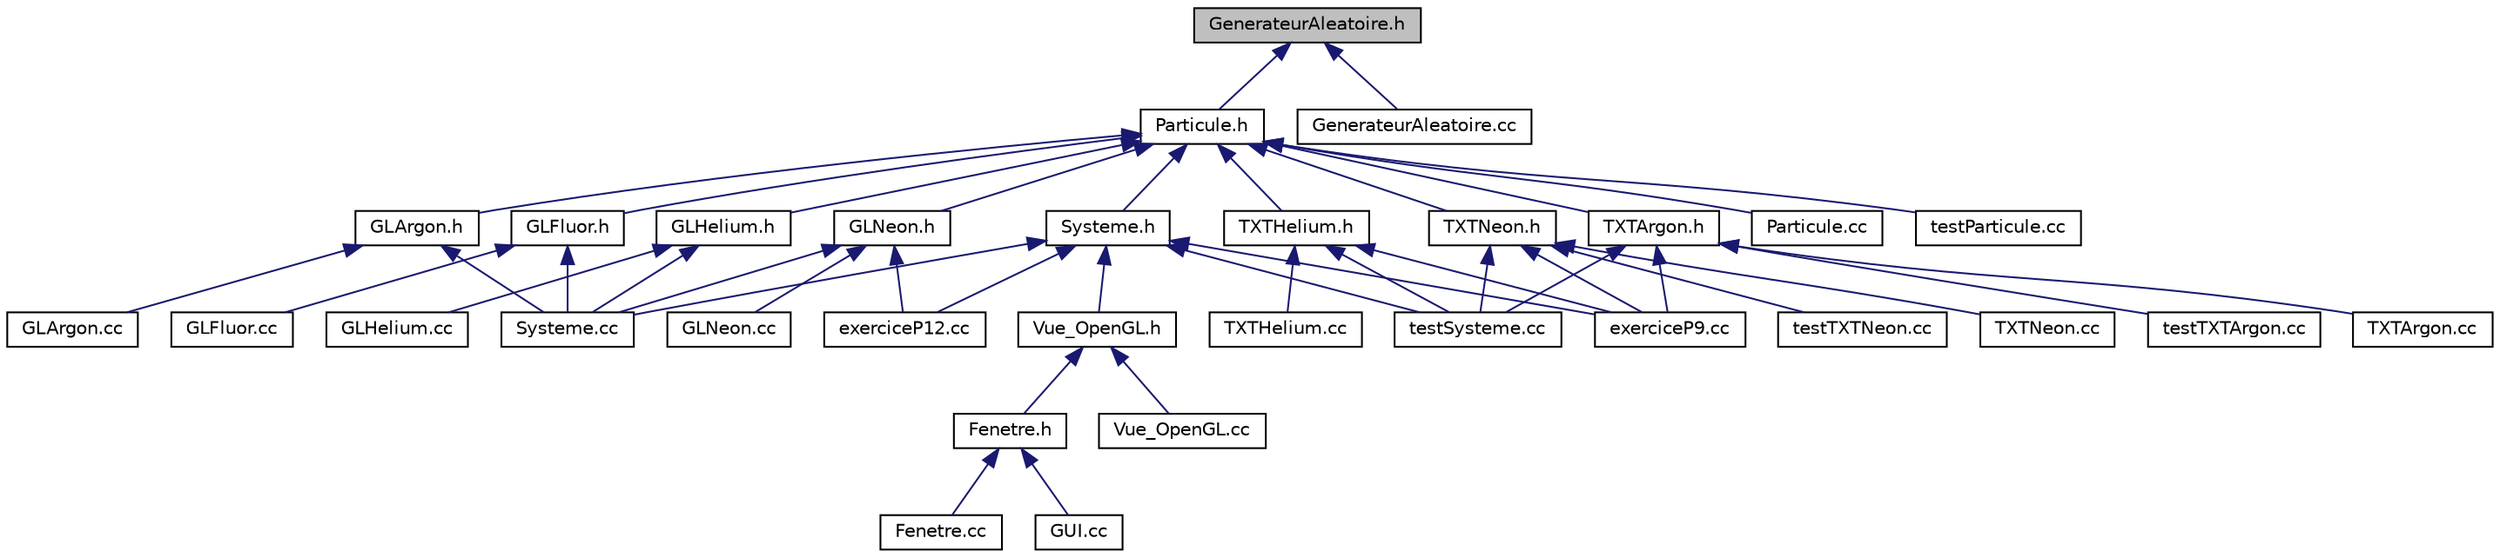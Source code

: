 digraph "GenerateurAleatoire.h"
{
  edge [fontname="Helvetica",fontsize="10",labelfontname="Helvetica",labelfontsize="10"];
  node [fontname="Helvetica",fontsize="10",shape=record];
  Node1 [label="GenerateurAleatoire.h",height=0.2,width=0.4,color="black", fillcolor="grey75", style="filled" fontcolor="black"];
  Node1 -> Node2 [dir="back",color="midnightblue",fontsize="10",style="solid"];
  Node2 [label="Particule.h",height=0.2,width=0.4,color="black", fillcolor="white", style="filled",URL="$_particule_8h.html",tooltip="est le prototype de la particule qui est une classe mère des différentes particules ..."];
  Node2 -> Node3 [dir="back",color="midnightblue",fontsize="10",style="solid"];
  Node3 [label="Systeme.h",height=0.2,width=0.4,color="black", fillcolor="white", style="filled",URL="$_systeme_8h.html",tooltip="est le prototype de la classe contenant l&#39;enceinte et les particules "];
  Node3 -> Node4 [dir="back",color="midnightblue",fontsize="10",style="solid"];
  Node4 [label="exerciceP12.cc",height=0.2,width=0.4,color="black", fillcolor="white", style="filled",URL="$exercice_p12_8cc_source.html"];
  Node3 -> Node5 [dir="back",color="midnightblue",fontsize="10",style="solid"];
  Node5 [label="exerciceP9.cc",height=0.2,width=0.4,color="black", fillcolor="white", style="filled",URL="$exercice_p9_8cc_source.html"];
  Node3 -> Node6 [dir="back",color="midnightblue",fontsize="10",style="solid"];
  Node6 [label="Vue_OpenGL.h",height=0.2,width=0.4,color="black", fillcolor="white", style="filled",URL="$_vue___open_g_l_8h_source.html"];
  Node6 -> Node7 [dir="back",color="midnightblue",fontsize="10",style="solid"];
  Node7 [label="Fenetre.h",height=0.2,width=0.4,color="black", fillcolor="white", style="filled",URL="$_fenetre_8h.html",tooltip="est le prototype de la classe fenetre qui permettra de créer une fentre contenant notre application ..."];
  Node7 -> Node8 [dir="back",color="midnightblue",fontsize="10",style="solid"];
  Node8 [label="Fenetre.cc",height=0.2,width=0.4,color="black", fillcolor="white", style="filled",URL="$_fenetre_8cc.html",tooltip="est la définition de la classe fenêtre en OpenGL "];
  Node7 -> Node9 [dir="back",color="midnightblue",fontsize="10",style="solid"];
  Node9 [label="GUI.cc",height=0.2,width=0.4,color="black", fillcolor="white", style="filled",URL="$_g_u_i_8cc.html",tooltip="est la définition de l&#39;application princpal qui lance tout le programme "];
  Node6 -> Node10 [dir="back",color="midnightblue",fontsize="10",style="solid"];
  Node10 [label="Vue_OpenGL.cc",height=0.2,width=0.4,color="black", fillcolor="white", style="filled",URL="$_vue___open_g_l_8cc_source.html"];
  Node3 -> Node11 [dir="back",color="midnightblue",fontsize="10",style="solid"];
  Node11 [label="Systeme.cc",height=0.2,width=0.4,color="black", fillcolor="white", style="filled",URL="$_systeme_8cc.html",tooltip="est la définition de la classe contenant l&#39;enceinte et les particules "];
  Node3 -> Node12 [dir="back",color="midnightblue",fontsize="10",style="solid"];
  Node12 [label="testSysteme.cc",height=0.2,width=0.4,color="black", fillcolor="white", style="filled",URL="$test_systeme_8cc_source.html"];
  Node2 -> Node13 [dir="back",color="midnightblue",fontsize="10",style="solid"];
  Node13 [label="GLNeon.h",height=0.2,width=0.4,color="black", fillcolor="white", style="filled",URL="$_g_l_neon_8h.html",tooltip="est le prototype de la classe de la particule néon en OpenGL "];
  Node13 -> Node4 [dir="back",color="midnightblue",fontsize="10",style="solid"];
  Node13 -> Node14 [dir="back",color="midnightblue",fontsize="10",style="solid"];
  Node14 [label="GLNeon.cc",height=0.2,width=0.4,color="black", fillcolor="white", style="filled",URL="$_g_l_neon_8cc.html",tooltip="est la définition de la classe de la particule Néon en OpenGL "];
  Node13 -> Node11 [dir="back",color="midnightblue",fontsize="10",style="solid"];
  Node2 -> Node15 [dir="back",color="midnightblue",fontsize="10",style="solid"];
  Node15 [label="TXTHelium.h",height=0.2,width=0.4,color="black", fillcolor="white", style="filled",URL="$_t_x_t_helium_8h.html",tooltip="est le prototype de la classe de la particule Helium en version texte "];
  Node15 -> Node5 [dir="back",color="midnightblue",fontsize="10",style="solid"];
  Node15 -> Node12 [dir="back",color="midnightblue",fontsize="10",style="solid"];
  Node15 -> Node16 [dir="back",color="midnightblue",fontsize="10",style="solid"];
  Node16 [label="TXTHelium.cc",height=0.2,width=0.4,color="black", fillcolor="white", style="filled",URL="$_t_x_t_helium_8cc.html",tooltip="est la définition de la classe de la particule hélium en version texte "];
  Node2 -> Node17 [dir="back",color="midnightblue",fontsize="10",style="solid"];
  Node17 [label="TXTNeon.h",height=0.2,width=0.4,color="black", fillcolor="white", style="filled",URL="$_t_x_t_neon_8h_source.html"];
  Node17 -> Node5 [dir="back",color="midnightblue",fontsize="10",style="solid"];
  Node17 -> Node12 [dir="back",color="midnightblue",fontsize="10",style="solid"];
  Node17 -> Node18 [dir="back",color="midnightblue",fontsize="10",style="solid"];
  Node18 [label="testTXTNeon.cc",height=0.2,width=0.4,color="black", fillcolor="white", style="filled",URL="$test_t_x_t_neon_8cc_source.html"];
  Node17 -> Node19 [dir="back",color="midnightblue",fontsize="10",style="solid"];
  Node19 [label="TXTNeon.cc",height=0.2,width=0.4,color="black", fillcolor="white", style="filled",URL="$_t_x_t_neon_8cc.html",tooltip="est la définition de la classe de la particule néon en version texte "];
  Node2 -> Node20 [dir="back",color="midnightblue",fontsize="10",style="solid"];
  Node20 [label="TXTArgon.h",height=0.2,width=0.4,color="black", fillcolor="white", style="filled",URL="$_t_x_t_argon_8h.html",tooltip="est le protype de la classe de la particule Néon en version texte "];
  Node20 -> Node5 [dir="back",color="midnightblue",fontsize="10",style="solid"];
  Node20 -> Node12 [dir="back",color="midnightblue",fontsize="10",style="solid"];
  Node20 -> Node21 [dir="back",color="midnightblue",fontsize="10",style="solid"];
  Node21 [label="testTXTArgon.cc",height=0.2,width=0.4,color="black", fillcolor="white", style="filled",URL="$test_t_x_t_argon_8cc_source.html"];
  Node20 -> Node22 [dir="back",color="midnightblue",fontsize="10",style="solid"];
  Node22 [label="TXTArgon.cc",height=0.2,width=0.4,color="black", fillcolor="white", style="filled",URL="$_t_x_t_argon_8cc.html",tooltip="est la définition de la classe de la particule Néon en version texte "];
  Node2 -> Node23 [dir="back",color="midnightblue",fontsize="10",style="solid"];
  Node23 [label="GLArgon.h",height=0.2,width=0.4,color="black", fillcolor="white", style="filled",URL="$_g_l_argon_8h.html",tooltip="est le prototype de la classe de la particule argon en OpenGL "];
  Node23 -> Node24 [dir="back",color="midnightblue",fontsize="10",style="solid"];
  Node24 [label="GLArgon.cc",height=0.2,width=0.4,color="black", fillcolor="white", style="filled",URL="$_g_l_argon_8cc.html",tooltip="est la définition de la classe de la particule argon en OpenGL "];
  Node23 -> Node11 [dir="back",color="midnightblue",fontsize="10",style="solid"];
  Node2 -> Node25 [dir="back",color="midnightblue",fontsize="10",style="solid"];
  Node25 [label="GLFluor.h",height=0.2,width=0.4,color="black", fillcolor="white", style="filled",URL="$_g_l_fluor_8h.html",tooltip="est le prototype de la classe de la particule fluor en OpenGL qui a en plus une mémorisation et affic..."];
  Node25 -> Node26 [dir="back",color="midnightblue",fontsize="10",style="solid"];
  Node26 [label="GLFluor.cc",height=0.2,width=0.4,color="black", fillcolor="white", style="filled",URL="$_g_l_fluor_8cc.html",tooltip="est la définition de la classe de la particule fluor en OpenGL qui a en plus une mémorisation et affi..."];
  Node25 -> Node11 [dir="back",color="midnightblue",fontsize="10",style="solid"];
  Node2 -> Node27 [dir="back",color="midnightblue",fontsize="10",style="solid"];
  Node27 [label="GLHelium.h",height=0.2,width=0.4,color="black", fillcolor="white", style="filled",URL="$_g_l_helium_8h.html",tooltip="est le prototype de la classe de la particule Helium en OpenGL "];
  Node27 -> Node28 [dir="back",color="midnightblue",fontsize="10",style="solid"];
  Node28 [label="GLHelium.cc",height=0.2,width=0.4,color="black", fillcolor="white", style="filled",URL="$_g_l_helium_8cc.html",tooltip="est la définition de la classe de la particule Helium en OpenGL "];
  Node27 -> Node11 [dir="back",color="midnightblue",fontsize="10",style="solid"];
  Node2 -> Node29 [dir="back",color="midnightblue",fontsize="10",style="solid"];
  Node29 [label="Particule.cc",height=0.2,width=0.4,color="black", fillcolor="white", style="filled",URL="$_particule_8cc.html",tooltip="est la définition de la particule qui est une classe mère des différentes particules ..."];
  Node2 -> Node30 [dir="back",color="midnightblue",fontsize="10",style="solid"];
  Node30 [label="testParticule.cc",height=0.2,width=0.4,color="black", fillcolor="white", style="filled",URL="$test_particule_8cc_source.html"];
  Node1 -> Node31 [dir="back",color="midnightblue",fontsize="10",style="solid"];
  Node31 [label="GenerateurAleatoire.cc",height=0.2,width=0.4,color="black", fillcolor="white", style="filled",URL="$_generateur_aleatoire_8cc.html",tooltip="est la définition de la classe qui permet de gérer les nombres aléatoires "];
}
